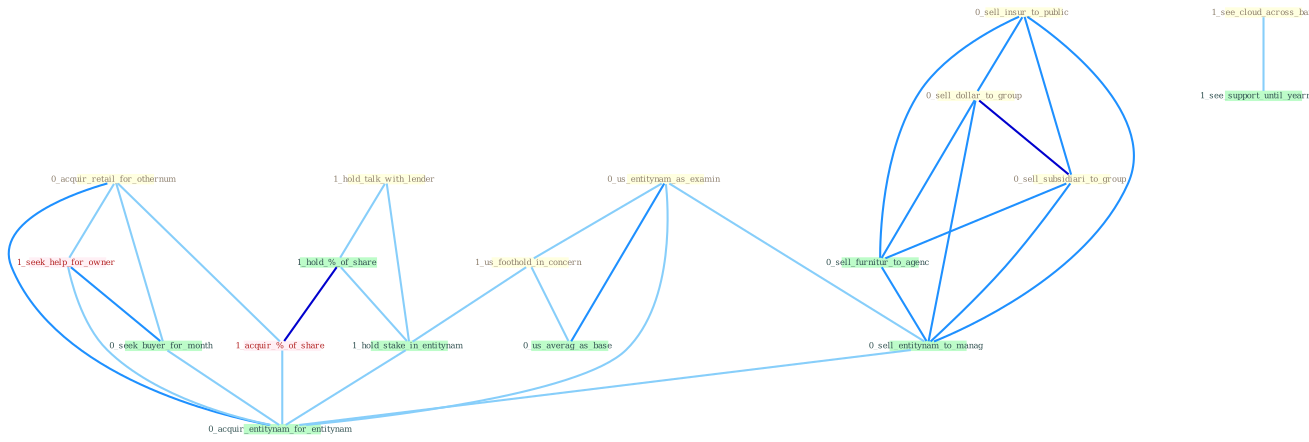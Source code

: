 Graph G{ 
    node
    [shape=polygon,style=filled,width=.5,height=.06,color="#BDFCC9",fixedsize=true,fontsize=4,
    fontcolor="#2f4f4f"];
    {node
    [color="#ffffe0", fontcolor="#8b7d6b"] "0_us_entitynam_as_examin " "1_us_foothold_in_concern " "0_sell_insur_to_public " "0_acquir_retail_for_othernum " "1_hold_talk_with_lender " "0_sell_dollar_to_group " "0_sell_subsidiari_to_group " "1_see_cloud_across_bai "}
{node [color="#fff0f5", fontcolor="#b22222"] "1_seek_help_for_owner " "1_acquir_%_of_share "}
edge [color="#B0E2FF"];

	"0_us_entitynam_as_examin " -- "1_us_foothold_in_concern " [w="1", color="#87cefa" ];
	"0_us_entitynam_as_examin " -- "0_us_averag_as_base " [w="2", color="#1e90ff" , len=0.8];
	"0_us_entitynam_as_examin " -- "0_sell_entitynam_to_manag " [w="1", color="#87cefa" ];
	"0_us_entitynam_as_examin " -- "0_acquir_entitynam_for_entitynam " [w="1", color="#87cefa" ];
	"1_us_foothold_in_concern " -- "1_hold_stake_in_entitynam " [w="1", color="#87cefa" ];
	"1_us_foothold_in_concern " -- "0_us_averag_as_base " [w="1", color="#87cefa" ];
	"0_sell_insur_to_public " -- "0_sell_dollar_to_group " [w="2", color="#1e90ff" , len=0.8];
	"0_sell_insur_to_public " -- "0_sell_subsidiari_to_group " [w="2", color="#1e90ff" , len=0.8];
	"0_sell_insur_to_public " -- "0_sell_furnitur_to_agenc " [w="2", color="#1e90ff" , len=0.8];
	"0_sell_insur_to_public " -- "0_sell_entitynam_to_manag " [w="2", color="#1e90ff" , len=0.8];
	"0_acquir_retail_for_othernum " -- "1_seek_help_for_owner " [w="1", color="#87cefa" ];
	"0_acquir_retail_for_othernum " -- "0_seek_buyer_for_month " [w="1", color="#87cefa" ];
	"0_acquir_retail_for_othernum " -- "1_acquir_%_of_share " [w="1", color="#87cefa" ];
	"0_acquir_retail_for_othernum " -- "0_acquir_entitynam_for_entitynam " [w="2", color="#1e90ff" , len=0.8];
	"1_hold_talk_with_lender " -- "1_hold_%_of_share " [w="1", color="#87cefa" ];
	"1_hold_talk_with_lender " -- "1_hold_stake_in_entitynam " [w="1", color="#87cefa" ];
	"0_sell_dollar_to_group " -- "0_sell_subsidiari_to_group " [w="3", color="#0000cd" , len=0.6];
	"0_sell_dollar_to_group " -- "0_sell_furnitur_to_agenc " [w="2", color="#1e90ff" , len=0.8];
	"0_sell_dollar_to_group " -- "0_sell_entitynam_to_manag " [w="2", color="#1e90ff" , len=0.8];
	"0_sell_subsidiari_to_group " -- "0_sell_furnitur_to_agenc " [w="2", color="#1e90ff" , len=0.8];
	"0_sell_subsidiari_to_group " -- "0_sell_entitynam_to_manag " [w="2", color="#1e90ff" , len=0.8];
	"1_see_cloud_across_bai " -- "1_see_support_until_yearnum " [w="1", color="#87cefa" ];
	"1_hold_%_of_share " -- "1_hold_stake_in_entitynam " [w="1", color="#87cefa" ];
	"1_hold_%_of_share " -- "1_acquir_%_of_share " [w="3", color="#0000cd" , len=0.6];
	"1_hold_stake_in_entitynam " -- "0_acquir_entitynam_for_entitynam " [w="1", color="#87cefa" ];
	"1_seek_help_for_owner " -- "0_seek_buyer_for_month " [w="2", color="#1e90ff" , len=0.8];
	"1_seek_help_for_owner " -- "0_acquir_entitynam_for_entitynam " [w="1", color="#87cefa" ];
	"0_seek_buyer_for_month " -- "0_acquir_entitynam_for_entitynam " [w="1", color="#87cefa" ];
	"1_acquir_%_of_share " -- "0_acquir_entitynam_for_entitynam " [w="1", color="#87cefa" ];
	"0_sell_furnitur_to_agenc " -- "0_sell_entitynam_to_manag " [w="2", color="#1e90ff" , len=0.8];
	"0_sell_entitynam_to_manag " -- "0_acquir_entitynam_for_entitynam " [w="1", color="#87cefa" ];
}